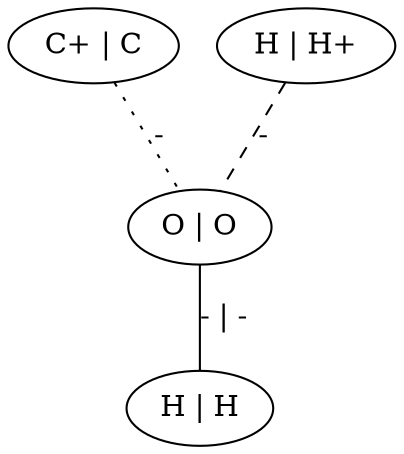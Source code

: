 graph G {
	0 [ label="C+ | C" ]
	1 [ label="H | H+" ]
	2 [ label="O | O" ]
	3 [ label="H | H" ]
	0 -- 2 [ style=dotted label="-" ]
	1 -- 2 [ style=dashed label="-" ]
	2 -- 3 [ label="- | -" ]
}
